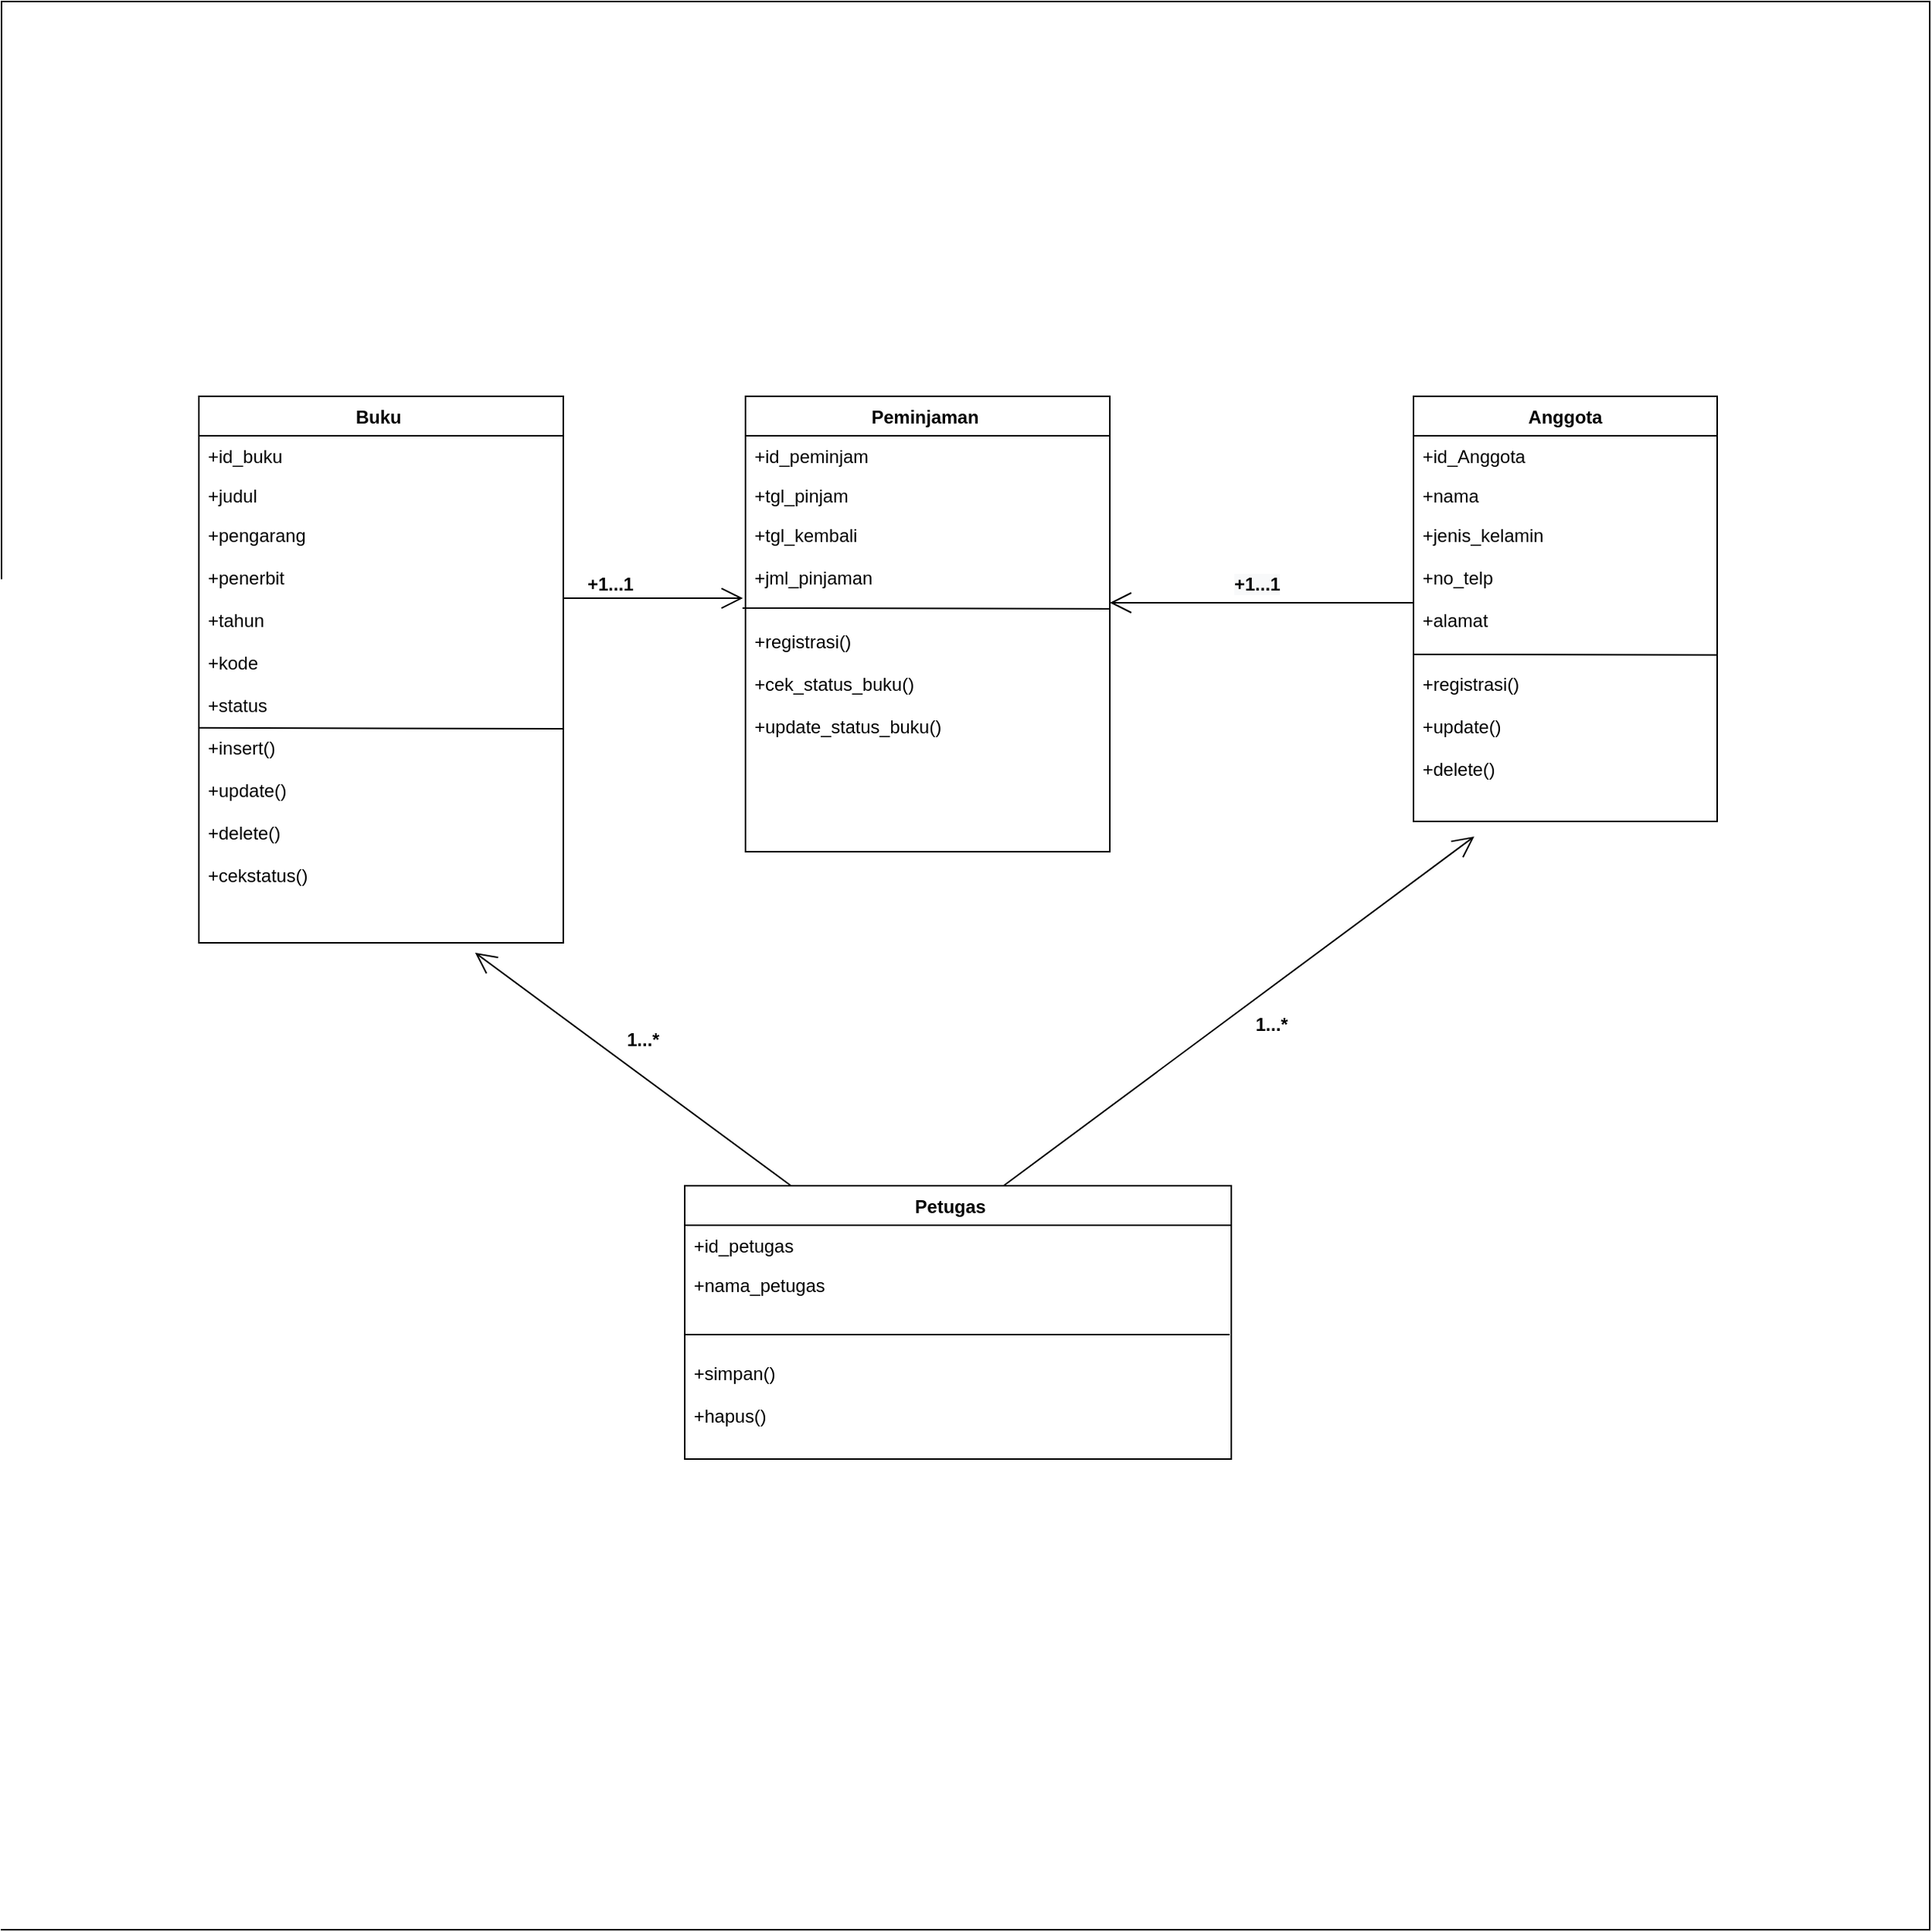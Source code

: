 <mxfile version="16.6.4" type="device" pages="2"><diagram id="hw6FISGFgOV9DTpJ5euD" name="Page-1"><mxGraphModel dx="3910" dy="2995" grid="1" gridSize="10" guides="1" tooltips="1" connect="1" arrows="1" fold="1" page="1" pageScale="1" pageWidth="850" pageHeight="1100" math="0" shadow="0"><root><mxCell id="0"/><mxCell id="1" parent="0"/><mxCell id="04lyR0SW-I1nCPIoHt2m-44" value="" style="whiteSpace=wrap;html=1;aspect=fixed;" parent="1" vertex="1"><mxGeometry x="260" y="-60" width="1270" height="1270" as="geometry"/></mxCell><mxCell id="04lyR0SW-I1nCPIoHt2m-1" value="Buku " style="swimlane;fontStyle=1;childLayout=stackLayout;horizontal=1;startSize=26;fillColor=none;horizontalStack=0;resizeParent=1;resizeParentMax=0;resizeLast=0;collapsible=1;marginBottom=0;" parent="1" vertex="1"><mxGeometry x="390" y="200" width="240" height="360" as="geometry"/></mxCell><mxCell id="04lyR0SW-I1nCPIoHt2m-2" value="+id_buku" style="text;strokeColor=none;fillColor=none;align=left;verticalAlign=top;spacingLeft=4;spacingRight=4;overflow=hidden;rotatable=0;points=[[0,0.5],[1,0.5]];portConstraint=eastwest;" parent="04lyR0SW-I1nCPIoHt2m-1" vertex="1"><mxGeometry y="26" width="240" height="26" as="geometry"/></mxCell><mxCell id="04lyR0SW-I1nCPIoHt2m-3" value="+judul" style="text;strokeColor=none;fillColor=none;align=left;verticalAlign=top;spacingLeft=4;spacingRight=4;overflow=hidden;rotatable=0;points=[[0,0.5],[1,0.5]];portConstraint=eastwest;" parent="04lyR0SW-I1nCPIoHt2m-1" vertex="1"><mxGeometry y="52" width="240" height="26" as="geometry"/></mxCell><mxCell id="04lyR0SW-I1nCPIoHt2m-5" value="" style="endArrow=none;html=1;rounded=0;exitX=1;exitY=0.5;exitDx=0;exitDy=0;" parent="04lyR0SW-I1nCPIoHt2m-1" source="04lyR0SW-I1nCPIoHt2m-4" edge="1"><mxGeometry width="50" height="50" relative="1" as="geometry"><mxPoint x="270" y="218.41" as="sourcePoint"/><mxPoint y="218.41" as="targetPoint"/></mxGeometry></mxCell><mxCell id="04lyR0SW-I1nCPIoHt2m-4" value="+pengarang&#10;&#10;+penerbit&#10;&#10;+tahun&#10;&#10;+kode&#10;&#10;+status&#10;&#10;+insert()&#10;&#10;+update()&#10;&#10;+delete()&#10;&#10;+cekstatus()" style="text;strokeColor=none;fillColor=none;align=left;verticalAlign=top;spacingLeft=4;spacingRight=4;overflow=hidden;rotatable=0;points=[[0,0.5],[1,0.5]];portConstraint=eastwest;" parent="04lyR0SW-I1nCPIoHt2m-1" vertex="1"><mxGeometry y="78" width="240" height="282" as="geometry"/></mxCell><mxCell id="04lyR0SW-I1nCPIoHt2m-11" value="Peminjaman " style="swimlane;fontStyle=1;childLayout=stackLayout;horizontal=1;startSize=26;fillColor=none;horizontalStack=0;resizeParent=1;resizeParentMax=0;resizeLast=0;collapsible=1;marginBottom=0;" parent="1" vertex="1"><mxGeometry x="750" y="200" width="240" height="300" as="geometry"/></mxCell><mxCell id="04lyR0SW-I1nCPIoHt2m-12" value="+id_peminjam" style="text;strokeColor=none;fillColor=none;align=left;verticalAlign=top;spacingLeft=4;spacingRight=4;overflow=hidden;rotatable=0;points=[[0,0.5],[1,0.5]];portConstraint=eastwest;" parent="04lyR0SW-I1nCPIoHt2m-11" vertex="1"><mxGeometry y="26" width="240" height="26" as="geometry"/></mxCell><mxCell id="04lyR0SW-I1nCPIoHt2m-13" value="+tgl_pinjam" style="text;strokeColor=none;fillColor=none;align=left;verticalAlign=top;spacingLeft=4;spacingRight=4;overflow=hidden;rotatable=0;points=[[0,0.5],[1,0.5]];portConstraint=eastwest;" parent="04lyR0SW-I1nCPIoHt2m-11" vertex="1"><mxGeometry y="52" width="240" height="26" as="geometry"/></mxCell><mxCell id="04lyR0SW-I1nCPIoHt2m-15" value="" style="endArrow=none;html=1;rounded=0;entryX=-0.008;entryY=0.277;entryDx=0;entryDy=0;entryPerimeter=0;" parent="04lyR0SW-I1nCPIoHt2m-11" target="04lyR0SW-I1nCPIoHt2m-14" edge="1"><mxGeometry width="50" height="50" relative="1" as="geometry"><mxPoint x="240" y="140" as="sourcePoint"/><mxPoint x="-18.14" y="140" as="targetPoint"/></mxGeometry></mxCell><mxCell id="04lyR0SW-I1nCPIoHt2m-14" value="+tgl_kembali&#10;&#10;+jml_pinjaman&#10;&#10;&#10;+registrasi()&#10;&#10;+cek_status_buku()&#10;&#10;+update_status_buku()" style="text;strokeColor=none;fillColor=none;align=left;verticalAlign=top;spacingLeft=4;spacingRight=4;overflow=hidden;rotatable=0;points=[[0,0.5],[1,0.5]];portConstraint=eastwest;" parent="04lyR0SW-I1nCPIoHt2m-11" vertex="1"><mxGeometry y="78" width="240" height="222" as="geometry"/></mxCell><mxCell id="04lyR0SW-I1nCPIoHt2m-21" value="Anggota" style="swimlane;fontStyle=1;childLayout=stackLayout;horizontal=1;startSize=26;fillColor=none;horizontalStack=0;resizeParent=1;resizeParentMax=0;resizeLast=0;collapsible=1;marginBottom=0;" parent="1" vertex="1"><mxGeometry x="1190" y="200" width="200" height="280" as="geometry"/></mxCell><mxCell id="04lyR0SW-I1nCPIoHt2m-22" value="+id_Anggota" style="text;strokeColor=none;fillColor=none;align=left;verticalAlign=top;spacingLeft=4;spacingRight=4;overflow=hidden;rotatable=0;points=[[0,0.5],[1,0.5]];portConstraint=eastwest;" parent="04lyR0SW-I1nCPIoHt2m-21" vertex="1"><mxGeometry y="26" width="200" height="26" as="geometry"/></mxCell><mxCell id="04lyR0SW-I1nCPIoHt2m-23" value="+nama" style="text;strokeColor=none;fillColor=none;align=left;verticalAlign=top;spacingLeft=4;spacingRight=4;overflow=hidden;rotatable=0;points=[[0,0.5],[1,0.5]];portConstraint=eastwest;" parent="04lyR0SW-I1nCPIoHt2m-21" vertex="1"><mxGeometry y="52" width="200" height="26" as="geometry"/></mxCell><mxCell id="04lyR0SW-I1nCPIoHt2m-24" value="+jenis_kelamin&#10;&#10;+no_telp&#10;&#10;+alamat&#10;&#10;&#10;+registrasi()&#10;&#10;+update()&#10;&#10;+delete()" style="text;strokeColor=none;fillColor=none;align=left;verticalAlign=top;spacingLeft=4;spacingRight=4;overflow=hidden;rotatable=0;points=[[0,0.5],[1,0.5]];portConstraint=eastwest;" parent="04lyR0SW-I1nCPIoHt2m-21" vertex="1"><mxGeometry y="78" width="200" height="202" as="geometry"/></mxCell><mxCell id="04lyR0SW-I1nCPIoHt2m-28" value="" style="endArrow=none;html=1;rounded=0;" parent="1" edge="1"><mxGeometry width="50" height="50" relative="1" as="geometry"><mxPoint x="1190" y="370" as="sourcePoint"/><mxPoint x="1390" y="370.385" as="targetPoint"/></mxGeometry></mxCell><mxCell id="04lyR0SW-I1nCPIoHt2m-29" value="Petugas   " style="swimlane;fontStyle=1;childLayout=stackLayout;horizontal=1;startSize=26;fillColor=none;horizontalStack=0;resizeParent=1;resizeParentMax=0;resizeLast=0;collapsible=1;marginBottom=0;" parent="1" vertex="1"><mxGeometry x="710" y="720" width="360" height="180" as="geometry"/></mxCell><mxCell id="04lyR0SW-I1nCPIoHt2m-30" value="+id_petugas" style="text;strokeColor=none;fillColor=none;align=left;verticalAlign=top;spacingLeft=4;spacingRight=4;overflow=hidden;rotatable=0;points=[[0,0.5],[1,0.5]];portConstraint=eastwest;" parent="04lyR0SW-I1nCPIoHt2m-29" vertex="1"><mxGeometry y="26" width="360" height="26" as="geometry"/></mxCell><mxCell id="04lyR0SW-I1nCPIoHt2m-31" value="+nama_petugas&#10;&#10;&#10;" style="text;strokeColor=none;fillColor=none;align=left;verticalAlign=top;spacingLeft=4;spacingRight=4;overflow=hidden;rotatable=0;points=[[0,0.5],[1,0.5]];portConstraint=eastwest;" parent="04lyR0SW-I1nCPIoHt2m-29" vertex="1"><mxGeometry y="52" width="360" height="58" as="geometry"/></mxCell><mxCell id="04lyR0SW-I1nCPIoHt2m-33" value="" style="endArrow=none;html=1;rounded=0;" parent="04lyR0SW-I1nCPIoHt2m-29" edge="1"><mxGeometry width="50" height="50" relative="1" as="geometry"><mxPoint y="98" as="sourcePoint"/><mxPoint x="359" y="98" as="targetPoint"/></mxGeometry></mxCell><mxCell id="04lyR0SW-I1nCPIoHt2m-32" value="+simpan()&#10;&#10;+hapus()" style="text;strokeColor=none;fillColor=none;align=left;verticalAlign=top;spacingLeft=4;spacingRight=4;overflow=hidden;rotatable=0;points=[[0,0.5],[1,0.5]];portConstraint=eastwest;" parent="04lyR0SW-I1nCPIoHt2m-29" vertex="1"><mxGeometry y="110" width="360" height="70" as="geometry"/></mxCell><mxCell id="04lyR0SW-I1nCPIoHt2m-39" value="" style="endArrow=open;endFill=1;endSize=12;html=1;rounded=0;" parent="04lyR0SW-I1nCPIoHt2m-29" edge="1"><mxGeometry width="160" relative="1" as="geometry"><mxPoint x="210" as="sourcePoint"/><mxPoint x="520" y="-230" as="targetPoint"/></mxGeometry></mxCell><mxCell id="04lyR0SW-I1nCPIoHt2m-34" value="" style="endArrow=open;endFill=1;endSize=12;html=1;rounded=0;entryX=-0.007;entryY=0.248;entryDx=0;entryDy=0;entryPerimeter=0;" parent="1" target="04lyR0SW-I1nCPIoHt2m-14" edge="1"><mxGeometry width="160" relative="1" as="geometry"><mxPoint x="630" y="333" as="sourcePoint"/><mxPoint x="750" y="331.33" as="targetPoint"/></mxGeometry></mxCell><mxCell id="04lyR0SW-I1nCPIoHt2m-36" value="+1...1" style="text;strokeColor=none;fillColor=none;align=left;verticalAlign=top;spacingLeft=4;spacingRight=4;overflow=hidden;rotatable=0;points=[[0,0.5],[1,0.5]];portConstraint=eastwest;fontStyle=1" parent="1" vertex="1"><mxGeometry x="640" y="310" width="100" height="26" as="geometry"/></mxCell><mxCell id="04lyR0SW-I1nCPIoHt2m-37" value="" style="endArrow=open;endFill=1;endSize=12;html=1;rounded=0;" parent="1" edge="1"><mxGeometry width="160" relative="1" as="geometry"><mxPoint x="1190" y="336" as="sourcePoint"/><mxPoint x="990" y="336" as="targetPoint"/></mxGeometry></mxCell><mxCell id="04lyR0SW-I1nCPIoHt2m-38" value="&lt;span style=&quot;color: rgb(0, 0, 0); font-family: helvetica; font-size: 12px; font-style: normal; font-weight: 700; letter-spacing: normal; text-align: left; text-indent: 0px; text-transform: none; word-spacing: 0px; background-color: rgb(248, 249, 250); display: inline; float: none;&quot;&gt;+1...1&lt;/span&gt;" style="text;whiteSpace=wrap;html=1;" parent="1" vertex="1"><mxGeometry x="1070" y="310" width="60" height="30" as="geometry"/></mxCell><mxCell id="04lyR0SW-I1nCPIoHt2m-40" value="1...*" style="text;strokeColor=none;fillColor=none;align=left;verticalAlign=top;spacingLeft=4;spacingRight=4;overflow=hidden;rotatable=0;points=[[0,0.5],[1,0.5]];portConstraint=eastwest;fontStyle=1" parent="1" vertex="1"><mxGeometry x="1080" y="600" width="100" height="26" as="geometry"/></mxCell><mxCell id="04lyR0SW-I1nCPIoHt2m-41" value="" style="endArrow=open;endFill=1;endSize=12;html=1;rounded=0;entryX=0.758;entryY=1.023;entryDx=0;entryDy=0;entryPerimeter=0;" parent="1" target="04lyR0SW-I1nCPIoHt2m-4" edge="1"><mxGeometry width="160" relative="1" as="geometry"><mxPoint x="780" y="720" as="sourcePoint"/><mxPoint x="570" y="610" as="targetPoint"/></mxGeometry></mxCell><mxCell id="04lyR0SW-I1nCPIoHt2m-42" value="&lt;font face=&quot;helvetica&quot;&gt;&lt;b&gt;1...*&lt;/b&gt;&lt;/font&gt;" style="text;whiteSpace=wrap;html=1;" parent="1" vertex="1"><mxGeometry x="670" y="610" width="60" height="30" as="geometry"/></mxCell></root></mxGraphModel></diagram><diagram id="YzXpuCCr_86EzXBSBX2Z" name="Page-2"><mxGraphModel dx="1564" dy="758" grid="1" gridSize="10" guides="1" tooltips="1" connect="1" arrows="1" fold="1" page="1" pageScale="1" pageWidth="850" pageHeight="1100" math="0" shadow="0"><root><mxCell id="XAC0KznjMcv7ZFVgdv3Y-0"/><mxCell id="XAC0KznjMcv7ZFVgdv3Y-1" parent="XAC0KznjMcv7ZFVgdv3Y-0"/><mxCell id="XAC0KznjMcv7ZFVgdv3Y-54" value="" style="whiteSpace=wrap;html=1;aspect=fixed;" vertex="1" parent="XAC0KznjMcv7ZFVgdv3Y-1"><mxGeometry x="10" y="70" width="910" height="910" as="geometry"/></mxCell><mxCell id="XAC0KznjMcv7ZFVgdv3Y-2" value="&lt;b&gt;CLASS DIAGRAM&lt;/b&gt;" style="text;html=1;strokeColor=none;fillColor=none;align=center;verticalAlign=middle;whiteSpace=wrap;rounded=0;" vertex="1" parent="XAC0KznjMcv7ZFVgdv3Y-1"><mxGeometry x="40" y="124" width="110" height="30" as="geometry"/></mxCell><mxCell id="XAC0KznjMcv7ZFVgdv3Y-3" value="DEVICE OUTPUT" style="swimlane;fontStyle=1;childLayout=stackLayout;horizontal=1;startSize=26;fillColor=none;horizontalStack=0;resizeParent=1;resizeParentMax=0;resizeLast=0;collapsible=1;marginBottom=0;" vertex="1" parent="XAC0KznjMcv7ZFVgdv3Y-1"><mxGeometry x="355" y="200" width="140" height="104" as="geometry"/></mxCell><mxCell id="XAC0KznjMcv7ZFVgdv3Y-4" value="+ Printer" style="text;strokeColor=none;fillColor=none;align=left;verticalAlign=top;spacingLeft=4;spacingRight=4;overflow=hidden;rotatable=0;points=[[0,0.5],[1,0.5]];portConstraint=eastwest;" vertex="1" parent="XAC0KznjMcv7ZFVgdv3Y-3"><mxGeometry y="26" width="140" height="26" as="geometry"/></mxCell><mxCell id="XAC0KznjMcv7ZFVgdv3Y-5" value="+ Proyektor" style="text;strokeColor=none;fillColor=none;align=left;verticalAlign=top;spacingLeft=4;spacingRight=4;overflow=hidden;rotatable=0;points=[[0,0.5],[1,0.5]];portConstraint=eastwest;" vertex="1" parent="XAC0KznjMcv7ZFVgdv3Y-3"><mxGeometry y="52" width="140" height="26" as="geometry"/></mxCell><mxCell id="XAC0KznjMcv7ZFVgdv3Y-6" value="+ Monitor" style="text;strokeColor=none;fillColor=none;align=left;verticalAlign=top;spacingLeft=4;spacingRight=4;overflow=hidden;rotatable=0;points=[[0,0.5],[1,0.5]];portConstraint=eastwest;" vertex="1" parent="XAC0KznjMcv7ZFVgdv3Y-3"><mxGeometry y="78" width="140" height="26" as="geometry"/></mxCell><mxCell id="XAC0KznjMcv7ZFVgdv3Y-8" value="" style="html=1;" vertex="1" parent="XAC0KznjMcv7ZFVgdv3Y-1"><mxGeometry x="355" y="304" width="140" height="20" as="geometry"/></mxCell><mxCell id="XAC0KznjMcv7ZFVgdv3Y-19" value="COMPUTER" style="swimlane;fontStyle=1;childLayout=stackLayout;horizontal=1;startSize=26;fillColor=none;horizontalStack=0;resizeParent=1;resizeParentMax=0;resizeLast=0;collapsible=1;marginBottom=0;" vertex="1" parent="XAC0KznjMcv7ZFVgdv3Y-1"><mxGeometry x="355" y="480" width="140" height="140" as="geometry"/></mxCell><mxCell id="XAC0KznjMcv7ZFVgdv3Y-20" value="+ nama" style="text;strokeColor=none;fillColor=none;align=left;verticalAlign=top;spacingLeft=4;spacingRight=4;overflow=hidden;rotatable=0;points=[[0,0.5],[1,0.5]];portConstraint=eastwest;" vertex="1" parent="XAC0KznjMcv7ZFVgdv3Y-19"><mxGeometry y="26" width="140" height="26" as="geometry"/></mxCell><mxCell id="XAC0KznjMcv7ZFVgdv3Y-21" value="+ pabrikan" style="text;strokeColor=none;fillColor=none;align=left;verticalAlign=top;spacingLeft=4;spacingRight=4;overflow=hidden;rotatable=0;points=[[0,0.5],[1,0.5]];portConstraint=eastwest;" vertex="1" parent="XAC0KznjMcv7ZFVgdv3Y-19"><mxGeometry y="52" width="140" height="26" as="geometry"/></mxCell><mxCell id="XAC0KznjMcv7ZFVgdv3Y-22" value="+ jenis&#10;&#10;+ harga" style="text;strokeColor=none;fillColor=none;align=left;verticalAlign=top;spacingLeft=4;spacingRight=4;overflow=hidden;rotatable=0;points=[[0,0.5],[1,0.5]];portConstraint=eastwest;" vertex="1" parent="XAC0KznjMcv7ZFVgdv3Y-19"><mxGeometry y="78" width="140" height="62" as="geometry"/></mxCell><mxCell id="XAC0KznjMcv7ZFVgdv3Y-23" value="" style="html=1;" vertex="1" parent="XAC0KznjMcv7ZFVgdv3Y-1"><mxGeometry x="355" y="621" width="140" height="29" as="geometry"/></mxCell><mxCell id="XAC0KznjMcv7ZFVgdv3Y-24" value="RAM" style="swimlane;fontStyle=1;childLayout=stackLayout;horizontal=1;startSize=26;fillColor=none;horizontalStack=0;resizeParent=1;resizeParentMax=0;resizeLast=0;collapsible=1;marginBottom=0;" vertex="1" parent="XAC0KznjMcv7ZFVgdv3Y-1"><mxGeometry x="60" y="360" width="140" height="52" as="geometry"/></mxCell><mxCell id="XAC0KznjMcv7ZFVgdv3Y-25" value="+ Kapasitas" style="text;strokeColor=none;fillColor=none;align=left;verticalAlign=top;spacingLeft=4;spacingRight=4;overflow=hidden;rotatable=0;points=[[0,0.5],[1,0.5]];portConstraint=eastwest;" vertex="1" parent="XAC0KznjMcv7ZFVgdv3Y-24"><mxGeometry y="26" width="140" height="26" as="geometry"/></mxCell><mxCell id="XAC0KznjMcv7ZFVgdv3Y-28" value="" style="html=1;" vertex="1" parent="XAC0KznjMcv7ZFVgdv3Y-1"><mxGeometry x="60" y="412" width="140" height="20" as="geometry"/></mxCell><mxCell id="XAC0KznjMcv7ZFVgdv3Y-29" value="Processor" style="swimlane;fontStyle=1;childLayout=stackLayout;horizontal=1;startSize=26;fillColor=none;horizontalStack=0;resizeParent=1;resizeParentMax=0;resizeLast=0;collapsible=1;marginBottom=0;" vertex="1" parent="XAC0KznjMcv7ZFVgdv3Y-1"><mxGeometry x="70" y="680" width="140" height="78" as="geometry"/></mxCell><mxCell id="XAC0KznjMcv7ZFVgdv3Y-30" value="- speed" style="text;strokeColor=none;fillColor=none;align=left;verticalAlign=top;spacingLeft=4;spacingRight=4;overflow=hidden;rotatable=0;points=[[0,0.5],[1,0.5]];portConstraint=eastwest;" vertex="1" parent="XAC0KznjMcv7ZFVgdv3Y-29"><mxGeometry y="26" width="140" height="26" as="geometry"/></mxCell><mxCell id="XAC0KznjMcv7ZFVgdv3Y-31" value="- Core" style="text;strokeColor=none;fillColor=none;align=left;verticalAlign=top;spacingLeft=4;spacingRight=4;overflow=hidden;rotatable=0;points=[[0,0.5],[1,0.5]];portConstraint=eastwest;" vertex="1" parent="XAC0KznjMcv7ZFVgdv3Y-29"><mxGeometry y="52" width="140" height="26" as="geometry"/></mxCell><mxCell id="XAC0KznjMcv7ZFVgdv3Y-33" value="" style="html=1;" vertex="1" parent="XAC0KznjMcv7ZFVgdv3Y-1"><mxGeometry x="70" y="758" width="140" height="20" as="geometry"/></mxCell><mxCell id="XAC0KznjMcv7ZFVgdv3Y-34" value="HARDDISK" style="swimlane;fontStyle=1;childLayout=stackLayout;horizontal=1;startSize=26;fillColor=none;horizontalStack=0;resizeParent=1;resizeParentMax=0;resizeLast=0;collapsible=1;marginBottom=0;" vertex="1" parent="XAC0KznjMcv7ZFVgdv3Y-1"><mxGeometry x="650" y="340" width="140" height="78" as="geometry"/></mxCell><mxCell id="XAC0KznjMcv7ZFVgdv3Y-35" value="+ Kapasitas" style="text;strokeColor=none;fillColor=none;align=left;verticalAlign=top;spacingLeft=4;spacingRight=4;overflow=hidden;rotatable=0;points=[[0,0.5],[1,0.5]];portConstraint=eastwest;" vertex="1" parent="XAC0KznjMcv7ZFVgdv3Y-34"><mxGeometry y="26" width="140" height="26" as="geometry"/></mxCell><mxCell id="XAC0KznjMcv7ZFVgdv3Y-36" value="+ RPM" style="text;strokeColor=none;fillColor=none;align=left;verticalAlign=top;spacingLeft=4;spacingRight=4;overflow=hidden;rotatable=0;points=[[0,0.5],[1,0.5]];portConstraint=eastwest;" vertex="1" parent="XAC0KznjMcv7ZFVgdv3Y-34"><mxGeometry y="52" width="140" height="26" as="geometry"/></mxCell><mxCell id="XAC0KznjMcv7ZFVgdv3Y-38" value="" style="html=1;" vertex="1" parent="XAC0KznjMcv7ZFVgdv3Y-1"><mxGeometry x="650" y="418" width="140" height="20" as="geometry"/></mxCell><mxCell id="XAC0KznjMcv7ZFVgdv3Y-39" value="DEVICE INPUT" style="swimlane;fontStyle=1;childLayout=stackLayout;horizontal=1;startSize=26;fillColor=none;horizontalStack=0;resizeParent=1;resizeParentMax=0;resizeLast=0;collapsible=1;marginBottom=0;" vertex="1" parent="XAC0KznjMcv7ZFVgdv3Y-1"><mxGeometry x="640" y="680" width="140" height="78" as="geometry"/></mxCell><mxCell id="XAC0KznjMcv7ZFVgdv3Y-40" value="+ Mouse" style="text;strokeColor=none;fillColor=none;align=left;verticalAlign=top;spacingLeft=4;spacingRight=4;overflow=hidden;rotatable=0;points=[[0,0.5],[1,0.5]];portConstraint=eastwest;" vertex="1" parent="XAC0KznjMcv7ZFVgdv3Y-39"><mxGeometry y="26" width="140" height="26" as="geometry"/></mxCell><mxCell id="XAC0KznjMcv7ZFVgdv3Y-41" value="+ Keyboard" style="text;strokeColor=none;fillColor=none;align=left;verticalAlign=top;spacingLeft=4;spacingRight=4;overflow=hidden;rotatable=0;points=[[0,0.5],[1,0.5]];portConstraint=eastwest;" vertex="1" parent="XAC0KznjMcv7ZFVgdv3Y-39"><mxGeometry y="52" width="140" height="26" as="geometry"/></mxCell><mxCell id="XAC0KznjMcv7ZFVgdv3Y-43" value="" style="html=1;" vertex="1" parent="XAC0KznjMcv7ZFVgdv3Y-1"><mxGeometry x="640" y="758" width="140" height="20" as="geometry"/></mxCell><mxCell id="XAC0KznjMcv7ZFVgdv3Y-44" value="" style="endArrow=open;endFill=1;endSize=12;html=1;rounded=0;entryX=0.5;entryY=0;entryDx=0;entryDy=0;" edge="1" parent="XAC0KznjMcv7ZFVgdv3Y-1" target="XAC0KznjMcv7ZFVgdv3Y-19"><mxGeometry width="160" relative="1" as="geometry"><mxPoint x="425" y="324" as="sourcePoint"/><mxPoint x="585" y="324" as="targetPoint"/></mxGeometry></mxCell><mxCell id="XAC0KznjMcv7ZFVgdv3Y-45" value="" style="endArrow=open;endFill=1;endSize=12;html=1;rounded=0;entryX=0.964;entryY=0.538;entryDx=0;entryDy=0;entryPerimeter=0;" edge="1" parent="XAC0KznjMcv7ZFVgdv3Y-1"><mxGeometry width="160" relative="1" as="geometry"><mxPoint x="648" y="440" as="sourcePoint"/><mxPoint x="499.96" y="516.988" as="targetPoint"/></mxGeometry></mxCell><mxCell id="XAC0KznjMcv7ZFVgdv3Y-46" value="" style="endArrow=open;endFill=1;endSize=12;html=1;rounded=0;" edge="1" parent="XAC0KznjMcv7ZFVgdv3Y-1"><mxGeometry width="160" relative="1" as="geometry"><mxPoint x="200" y="432" as="sourcePoint"/><mxPoint x="350" y="520" as="targetPoint"/></mxGeometry></mxCell><mxCell id="XAC0KznjMcv7ZFVgdv3Y-47" value="" style="endArrow=open;endFill=1;endSize=12;html=1;rounded=0;" edge="1" parent="XAC0KznjMcv7ZFVgdv3Y-1"><mxGeometry width="160" relative="1" as="geometry"><mxPoint x="210" y="690" as="sourcePoint"/><mxPoint x="350" y="605.699" as="targetPoint"/></mxGeometry></mxCell><mxCell id="XAC0KznjMcv7ZFVgdv3Y-48" value="" style="endArrow=open;endFill=1;endSize=12;html=1;rounded=0;" edge="1" parent="XAC0KznjMcv7ZFVgdv3Y-1"><mxGeometry width="160" relative="1" as="geometry"><mxPoint x="639.35" y="710" as="sourcePoint"/><mxPoint x="500" y="598.28" as="targetPoint"/></mxGeometry></mxCell><mxCell id="XAC0KznjMcv7ZFVgdv3Y-49" value="1....*" style="text;html=1;strokeColor=none;fillColor=none;align=center;verticalAlign=middle;whiteSpace=wrap;rounded=0;" vertex="1" parent="XAC0KznjMcv7ZFVgdv3Y-1"><mxGeometry x="230" y="640" width="50" height="20" as="geometry"/></mxCell><mxCell id="XAC0KznjMcv7ZFVgdv3Y-50" value="1....*" style="text;html=1;strokeColor=none;fillColor=none;align=center;verticalAlign=middle;whiteSpace=wrap;rounded=0;" vertex="1" parent="XAC0KznjMcv7ZFVgdv3Y-1"><mxGeometry x="570" y="640" width="50" height="20" as="geometry"/></mxCell><mxCell id="XAC0KznjMcv7ZFVgdv3Y-51" value="1....*" style="text;html=1;strokeColor=none;fillColor=none;align=center;verticalAlign=middle;whiteSpace=wrap;rounded=0;" vertex="1" parent="XAC0KznjMcv7ZFVgdv3Y-1"><mxGeometry x="270" y="460" width="50" height="20" as="geometry"/></mxCell><mxCell id="XAC0KznjMcv7ZFVgdv3Y-52" value="1....*" style="text;html=1;strokeColor=none;fillColor=none;align=center;verticalAlign=middle;whiteSpace=wrap;rounded=0;" vertex="1" parent="XAC0KznjMcv7ZFVgdv3Y-1"><mxGeometry x="540" y="460" width="50" height="20" as="geometry"/></mxCell><mxCell id="XAC0KznjMcv7ZFVgdv3Y-53" value="1....*" style="text;html=1;strokeColor=none;fillColor=none;align=center;verticalAlign=middle;whiteSpace=wrap;rounded=0;" vertex="1" parent="XAC0KznjMcv7ZFVgdv3Y-1"><mxGeometry x="420" y="390" width="50" height="20" as="geometry"/></mxCell></root></mxGraphModel></diagram></mxfile>